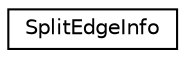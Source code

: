 digraph G
{
  edge [fontname="Helvetica",fontsize="10",labelfontname="Helvetica",labelfontsize="10"];
  node [fontname="Helvetica",fontsize="10",shape=record];
  rankdir=LR;
  Node1 [label="SplitEdgeInfo",height=0.2,width=0.4,color="black", fillcolor="white", style="filled",URL="$dc/d90/structSplitEdgeInfo.html"];
}
